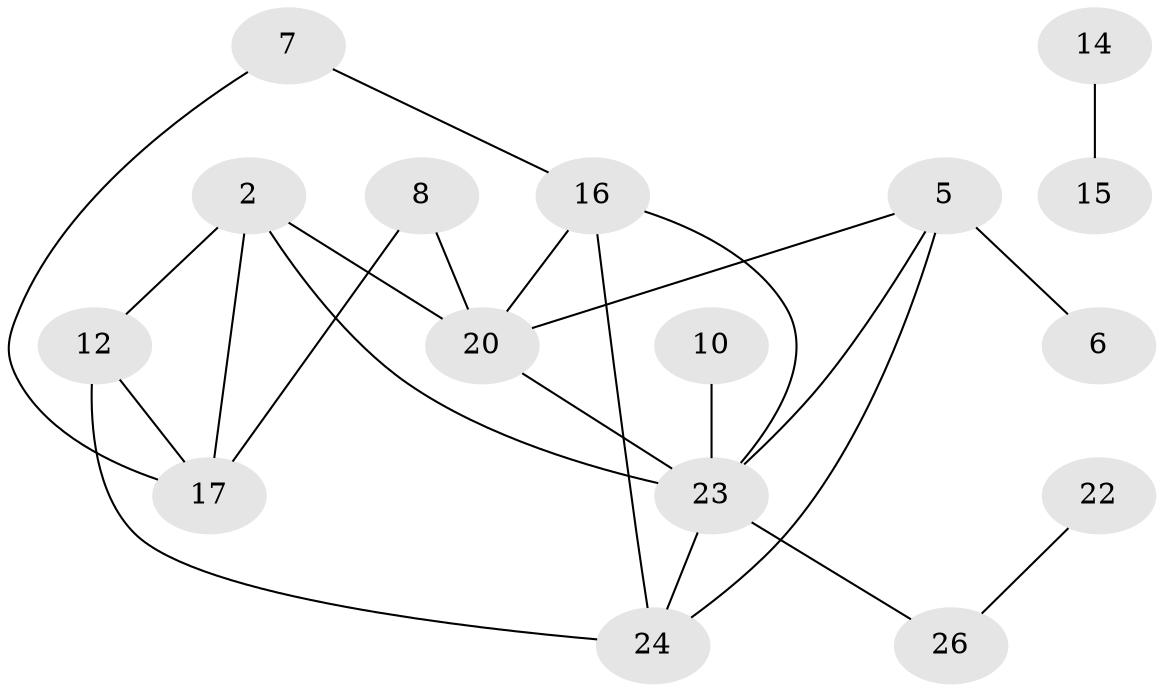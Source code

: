 // original degree distribution, {2: 0.3076923076923077, 0: 0.15384615384615385, 3: 0.21153846153846154, 4: 0.11538461538461539, 1: 0.21153846153846154}
// Generated by graph-tools (version 1.1) at 2025/25/03/09/25 03:25:24]
// undirected, 16 vertices, 23 edges
graph export_dot {
graph [start="1"]
  node [color=gray90,style=filled];
  2;
  5;
  6;
  7;
  8;
  10;
  12;
  14;
  15;
  16;
  17;
  20;
  22;
  23;
  24;
  26;
  2 -- 12 [weight=1.0];
  2 -- 17 [weight=1.0];
  2 -- 20 [weight=1.0];
  2 -- 23 [weight=1.0];
  5 -- 6 [weight=1.0];
  5 -- 20 [weight=1.0];
  5 -- 23 [weight=1.0];
  5 -- 24 [weight=1.0];
  7 -- 16 [weight=1.0];
  7 -- 17 [weight=1.0];
  8 -- 17 [weight=1.0];
  8 -- 20 [weight=1.0];
  10 -- 23 [weight=1.0];
  12 -- 17 [weight=2.0];
  12 -- 24 [weight=1.0];
  14 -- 15 [weight=1.0];
  16 -- 20 [weight=1.0];
  16 -- 23 [weight=1.0];
  16 -- 24 [weight=1.0];
  20 -- 23 [weight=1.0];
  22 -- 26 [weight=1.0];
  23 -- 24 [weight=1.0];
  23 -- 26 [weight=1.0];
}
